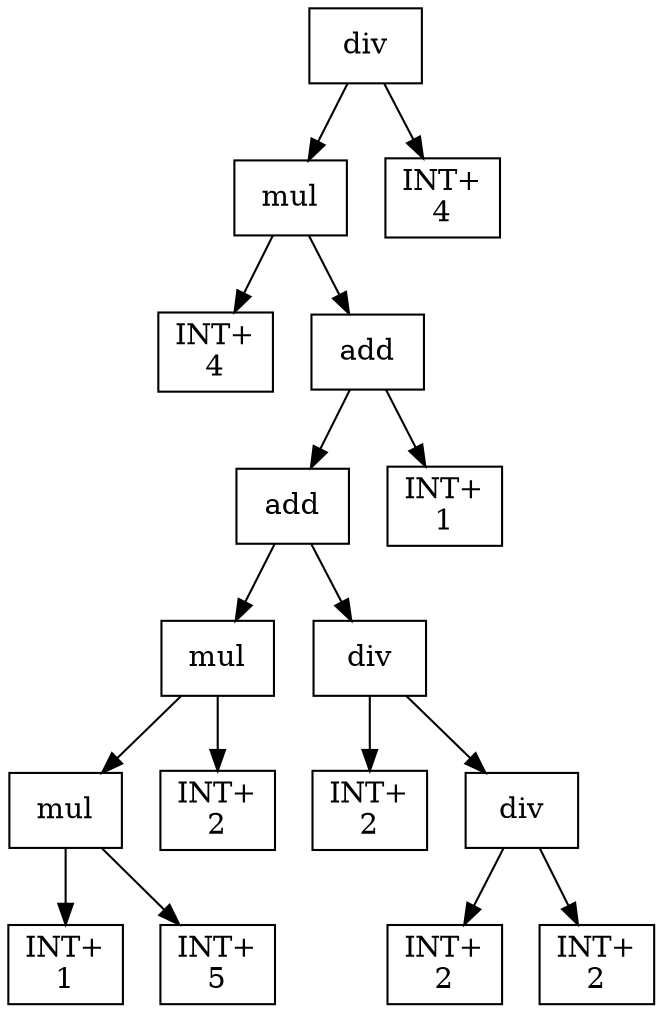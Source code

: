 digraph expr {
  node [shape=box];
  n1 [label="div"];
  n2 [label="mul"];
  n3 [label="INT+\n4"];
  n4 [label="add"];
  n5 [label="add"];
  n6 [label="mul"];
  n7 [label="mul"];
  n8 [label="INT+\n1"];
  n9 [label="INT+\n5"];
  n7 -> n8;
  n7 -> n9;
  n10 [label="INT+\n2"];
  n6 -> n7;
  n6 -> n10;
  n11 [label="div"];
  n12 [label="INT+\n2"];
  n13 [label="div"];
  n14 [label="INT+\n2"];
  n15 [label="INT+\n2"];
  n13 -> n14;
  n13 -> n15;
  n11 -> n12;
  n11 -> n13;
  n5 -> n6;
  n5 -> n11;
  n16 [label="INT+\n1"];
  n4 -> n5;
  n4 -> n16;
  n2 -> n3;
  n2 -> n4;
  n17 [label="INT+\n4"];
  n1 -> n2;
  n1 -> n17;
}